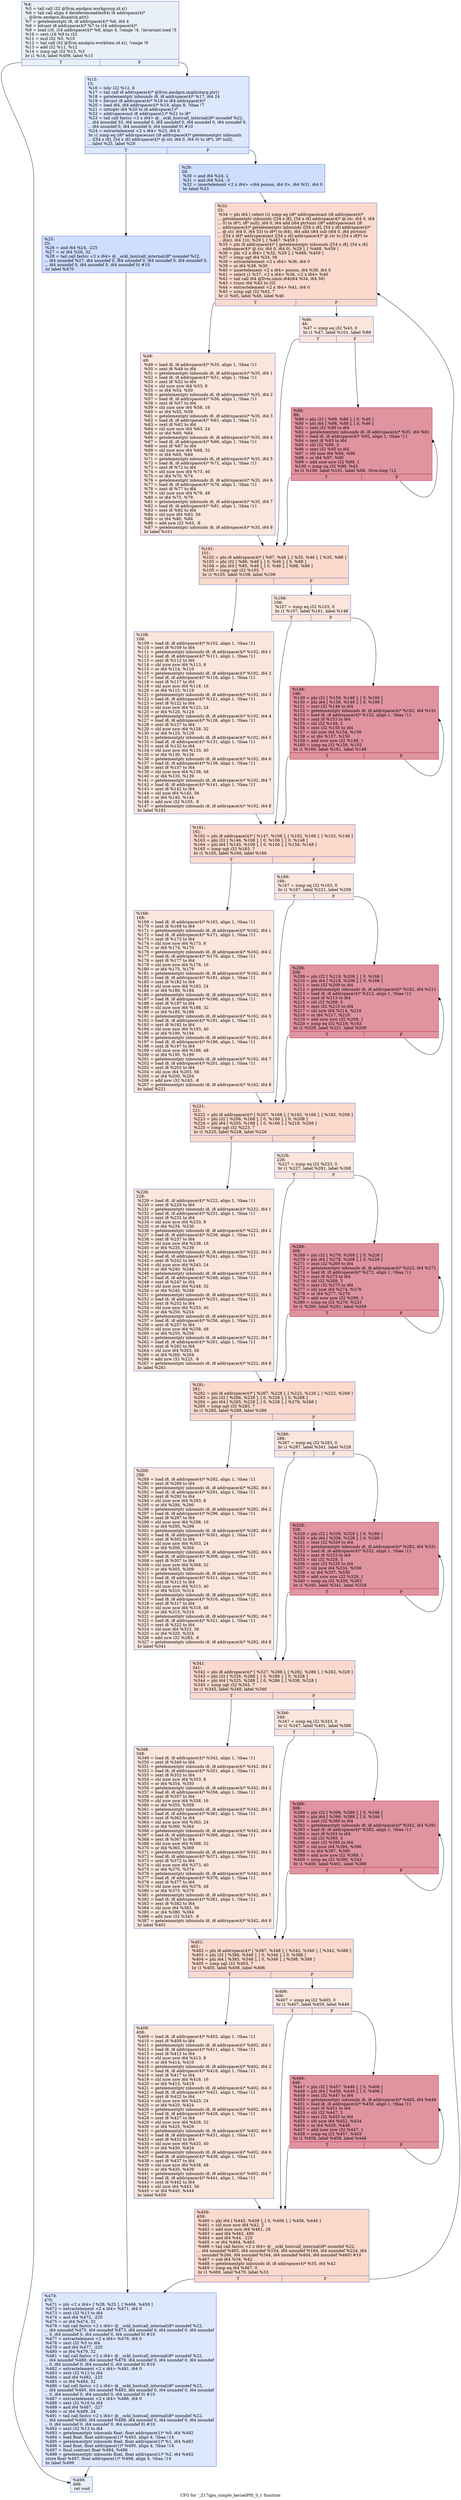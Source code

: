 digraph "CFG for '_Z17gpu_simple_kernelPfS_S_i' function" {
	label="CFG for '_Z17gpu_simple_kernelPfS_S_i' function";

	Node0x45be270 [shape=record,color="#3d50c3ff", style=filled, fillcolor="#cedaeb70",label="{%4:\l  %5 = tail call i32 @llvm.amdgcn.workgroup.id.x()\l  %6 = tail call align 4 dereferenceable(64) i8 addrspace(4)*\l... @llvm.amdgcn.dispatch.ptr()\l  %7 = getelementptr i8, i8 addrspace(4)* %6, i64 4\l  %8 = bitcast i8 addrspace(4)* %7 to i16 addrspace(4)*\l  %9 = load i16, i16 addrspace(4)* %8, align 4, !range !4, !invariant.load !5\l  %10 = zext i16 %9 to i32\l  %11 = mul i32 %5, %10\l  %12 = tail call i32 @llvm.amdgcn.workitem.id.x(), !range !6\l  %13 = add i32 %11, %12\l  %14 = icmp sgt i32 %13, %3\l  br i1 %14, label %499, label %15\l|{<s0>T|<s1>F}}"];
	Node0x45be270:s0 -> Node0x45c0180;
	Node0x45be270:s1 -> Node0x45c0210;
	Node0x45c0210 [shape=record,color="#3d50c3ff", style=filled, fillcolor="#b2ccfb70",label="{%15:\l15:                                               \l  %16 = lshr i32 %12, 6\l  %17 = tail call i8 addrspace(4)* @llvm.amdgcn.implicitarg.ptr()\l  %18 = getelementptr inbounds i8, i8 addrspace(4)* %17, i64 24\l  %19 = bitcast i8 addrspace(4)* %18 to i64 addrspace(4)*\l  %20 = load i64, i64 addrspace(4)* %19, align 8, !tbaa !7\l  %21 = inttoptr i64 %20 to i8 addrspace(1)*\l  %22 = addrspacecast i8 addrspace(1)* %21 to i8*\l  %23 = tail call fastcc \<2 x i64\> @__ockl_hostcall_internal(i8* noundef %22,\l... i64 noundef 33, i64 noundef 0, i64 noundef 0, i64 noundef 0, i64 noundef 0,\l... i64 noundef 0, i64 noundef 0, i64 noundef 0) #10\l  %24 = extractelement \<2 x i64\> %23, i64 0\l  br i1 icmp eq (i8* addrspacecast (i8 addrspace(4)* getelementptr inbounds\l... ([54 x i8], [54 x i8] addrspace(4)* @.str, i64 0, i64 0) to i8*), i8* null),\l... label %25, label %29\l|{<s0>T|<s1>F}}"];
	Node0x45c0210:s0 -> Node0x45c1280;
	Node0x45c0210:s1 -> Node0x45c1c70;
	Node0x45c1280 [shape=record,color="#3d50c3ff", style=filled, fillcolor="#93b5fe70",label="{%25:\l25:                                               \l  %26 = and i64 %24, -225\l  %27 = or i64 %26, 32\l  %28 = tail call fastcc \<2 x i64\> @__ockl_hostcall_internal(i8* noundef %22,\l... i64 noundef %27, i64 noundef 0, i64 noundef 0, i64 noundef 0, i64 noundef 0,\l... i64 noundef 0, i64 noundef 0, i64 noundef 0) #10\l  br label %470\l}"];
	Node0x45c1280 -> Node0x45c1f50;
	Node0x45c1c70 [shape=record,color="#3d50c3ff", style=filled, fillcolor="#93b5fe70",label="{%29:\l29:                                               \l  %30 = and i64 %24, 2\l  %31 = and i64 %24, -3\l  %32 = insertelement \<2 x i64\> \<i64 poison, i64 0\>, i64 %31, i64 0\l  br label %33\l}"];
	Node0x45c1c70 -> Node0x45c03e0;
	Node0x45c03e0 [shape=record,color="#3d50c3ff", style=filled, fillcolor="#f7ac8e70",label="{%33:\l33:                                               \l  %34 = phi i64 [ select (i1 icmp eq (i8* addrspacecast (i8 addrspace(4)*\l... getelementptr inbounds ([54 x i8], [54 x i8] addrspace(4)* @.str, i64 0, i64\l... 0) to i8*), i8* null), i64 0, i64 add (i64 ptrtoint (i8* addrspacecast (i8\l... addrspace(4)* getelementptr inbounds ([54 x i8], [54 x i8] addrspace(4)*\l... @.str, i64 0, i64 53) to i8*) to i64), i64 add (i64 sub (i64 0, i64 ptrtoint\l... ([54 x i8]* addrspacecast ([54 x i8] addrspace(4)* @.str to [54 x i8]*) to\l... i64)), i64 1))), %29 ], [ %467, %459 ]\l  %35 = phi i8 addrspace(4)* [ getelementptr inbounds ([54 x i8], [54 x i8]\l... addrspace(4)* @.str, i64 0, i64 0), %29 ], [ %468, %459 ]\l  %36 = phi \<2 x i64\> [ %32, %29 ], [ %466, %459 ]\l  %37 = icmp ugt i64 %34, 56\l  %38 = extractelement \<2 x i64\> %36, i64 0\l  %39 = or i64 %38, %30\l  %40 = insertelement \<2 x i64\> poison, i64 %39, i64 0\l  %41 = select i1 %37, \<2 x i64\> %36, \<2 x i64\> %40\l  %42 = tail call i64 @llvm.umin.i64(i64 %34, i64 56)\l  %43 = trunc i64 %42 to i32\l  %44 = extractelement \<2 x i64\> %41, i64 0\l  %45 = icmp ugt i32 %43, 7\l  br i1 %45, label %48, label %46\l|{<s0>T|<s1>F}}"];
	Node0x45c03e0:s0 -> Node0x45c3b60;
	Node0x45c03e0:s1 -> Node0x45c3bf0;
	Node0x45c3bf0 [shape=record,color="#3d50c3ff", style=filled, fillcolor="#f3c7b170",label="{%46:\l46:                                               \l  %47 = icmp eq i32 %43, 0\l  br i1 %47, label %101, label %88\l|{<s0>T|<s1>F}}"];
	Node0x45c3bf0:s0 -> Node0x45c3df0;
	Node0x45c3bf0:s1 -> Node0x45c3e40;
	Node0x45c3b60 [shape=record,color="#3d50c3ff", style=filled, fillcolor="#f3c7b170",label="{%48:\l48:                                               \l  %49 = load i8, i8 addrspace(4)* %35, align 1, !tbaa !11\l  %50 = zext i8 %49 to i64\l  %51 = getelementptr inbounds i8, i8 addrspace(4)* %35, i64 1\l  %52 = load i8, i8 addrspace(4)* %51, align 1, !tbaa !11\l  %53 = zext i8 %52 to i64\l  %54 = shl nuw nsw i64 %53, 8\l  %55 = or i64 %54, %50\l  %56 = getelementptr inbounds i8, i8 addrspace(4)* %35, i64 2\l  %57 = load i8, i8 addrspace(4)* %56, align 1, !tbaa !11\l  %58 = zext i8 %57 to i64\l  %59 = shl nuw nsw i64 %58, 16\l  %60 = or i64 %55, %59\l  %61 = getelementptr inbounds i8, i8 addrspace(4)* %35, i64 3\l  %62 = load i8, i8 addrspace(4)* %61, align 1, !tbaa !11\l  %63 = zext i8 %62 to i64\l  %64 = shl nuw nsw i64 %63, 24\l  %65 = or i64 %60, %64\l  %66 = getelementptr inbounds i8, i8 addrspace(4)* %35, i64 4\l  %67 = load i8, i8 addrspace(4)* %66, align 1, !tbaa !11\l  %68 = zext i8 %67 to i64\l  %69 = shl nuw nsw i64 %68, 32\l  %70 = or i64 %65, %69\l  %71 = getelementptr inbounds i8, i8 addrspace(4)* %35, i64 5\l  %72 = load i8, i8 addrspace(4)* %71, align 1, !tbaa !11\l  %73 = zext i8 %72 to i64\l  %74 = shl nuw nsw i64 %73, 40\l  %75 = or i64 %70, %74\l  %76 = getelementptr inbounds i8, i8 addrspace(4)* %35, i64 6\l  %77 = load i8, i8 addrspace(4)* %76, align 1, !tbaa !11\l  %78 = zext i8 %77 to i64\l  %79 = shl nuw nsw i64 %78, 48\l  %80 = or i64 %75, %79\l  %81 = getelementptr inbounds i8, i8 addrspace(4)* %35, i64 7\l  %82 = load i8, i8 addrspace(4)* %81, align 1, !tbaa !11\l  %83 = zext i8 %82 to i64\l  %84 = shl nuw i64 %83, 56\l  %85 = or i64 %80, %84\l  %86 = add nsw i32 %43, -8\l  %87 = getelementptr inbounds i8, i8 addrspace(4)* %35, i64 8\l  br label %101\l}"];
	Node0x45c3b60 -> Node0x45c3df0;
	Node0x45c3e40 [shape=record,color="#b70d28ff", style=filled, fillcolor="#b70d2870",label="{%88:\l88:                                               \l  %89 = phi i32 [ %99, %88 ], [ 0, %46 ]\l  %90 = phi i64 [ %98, %88 ], [ 0, %46 ]\l  %91 = zext i32 %89 to i64\l  %92 = getelementptr inbounds i8, i8 addrspace(4)* %35, i64 %91\l  %93 = load i8, i8 addrspace(4)* %92, align 1, !tbaa !11\l  %94 = zext i8 %93 to i64\l  %95 = shl i32 %89, 3\l  %96 = zext i32 %95 to i64\l  %97 = shl nuw i64 %94, %96\l  %98 = or i64 %97, %90\l  %99 = add nuw nsw i32 %89, 1\l  %100 = icmp eq i32 %99, %43\l  br i1 %100, label %101, label %88, !llvm.loop !12\l|{<s0>T|<s1>F}}"];
	Node0x45c3e40:s0 -> Node0x45c3df0;
	Node0x45c3e40:s1 -> Node0x45c3e40;
	Node0x45c3df0 [shape=record,color="#3d50c3ff", style=filled, fillcolor="#f7ac8e70",label="{%101:\l101:                                              \l  %102 = phi i8 addrspace(4)* [ %87, %48 ], [ %35, %46 ], [ %35, %88 ]\l  %103 = phi i32 [ %86, %48 ], [ 0, %46 ], [ 0, %88 ]\l  %104 = phi i64 [ %85, %48 ], [ 0, %46 ], [ %98, %88 ]\l  %105 = icmp ugt i32 %103, 7\l  br i1 %105, label %108, label %106\l|{<s0>T|<s1>F}}"];
	Node0x45c3df0:s0 -> Node0x45c6ae0;
	Node0x45c3df0:s1 -> Node0x45c6b30;
	Node0x45c6b30 [shape=record,color="#3d50c3ff", style=filled, fillcolor="#f3c7b170",label="{%106:\l106:                                              \l  %107 = icmp eq i32 %103, 0\l  br i1 %107, label %161, label %148\l|{<s0>T|<s1>F}}"];
	Node0x45c6b30:s0 -> Node0x45c6d00;
	Node0x45c6b30:s1 -> Node0x45c6d50;
	Node0x45c6ae0 [shape=record,color="#3d50c3ff", style=filled, fillcolor="#f3c7b170",label="{%108:\l108:                                              \l  %109 = load i8, i8 addrspace(4)* %102, align 1, !tbaa !11\l  %110 = zext i8 %109 to i64\l  %111 = getelementptr inbounds i8, i8 addrspace(4)* %102, i64 1\l  %112 = load i8, i8 addrspace(4)* %111, align 1, !tbaa !11\l  %113 = zext i8 %112 to i64\l  %114 = shl nuw nsw i64 %113, 8\l  %115 = or i64 %114, %110\l  %116 = getelementptr inbounds i8, i8 addrspace(4)* %102, i64 2\l  %117 = load i8, i8 addrspace(4)* %116, align 1, !tbaa !11\l  %118 = zext i8 %117 to i64\l  %119 = shl nuw nsw i64 %118, 16\l  %120 = or i64 %115, %119\l  %121 = getelementptr inbounds i8, i8 addrspace(4)* %102, i64 3\l  %122 = load i8, i8 addrspace(4)* %121, align 1, !tbaa !11\l  %123 = zext i8 %122 to i64\l  %124 = shl nuw nsw i64 %123, 24\l  %125 = or i64 %120, %124\l  %126 = getelementptr inbounds i8, i8 addrspace(4)* %102, i64 4\l  %127 = load i8, i8 addrspace(4)* %126, align 1, !tbaa !11\l  %128 = zext i8 %127 to i64\l  %129 = shl nuw nsw i64 %128, 32\l  %130 = or i64 %125, %129\l  %131 = getelementptr inbounds i8, i8 addrspace(4)* %102, i64 5\l  %132 = load i8, i8 addrspace(4)* %131, align 1, !tbaa !11\l  %133 = zext i8 %132 to i64\l  %134 = shl nuw nsw i64 %133, 40\l  %135 = or i64 %130, %134\l  %136 = getelementptr inbounds i8, i8 addrspace(4)* %102, i64 6\l  %137 = load i8, i8 addrspace(4)* %136, align 1, !tbaa !11\l  %138 = zext i8 %137 to i64\l  %139 = shl nuw nsw i64 %138, 48\l  %140 = or i64 %135, %139\l  %141 = getelementptr inbounds i8, i8 addrspace(4)* %102, i64 7\l  %142 = load i8, i8 addrspace(4)* %141, align 1, !tbaa !11\l  %143 = zext i8 %142 to i64\l  %144 = shl nuw i64 %143, 56\l  %145 = or i64 %140, %144\l  %146 = add nsw i32 %103, -8\l  %147 = getelementptr inbounds i8, i8 addrspace(4)* %102, i64 8\l  br label %161\l}"];
	Node0x45c6ae0 -> Node0x45c6d00;
	Node0x45c6d50 [shape=record,color="#b70d28ff", style=filled, fillcolor="#b70d2870",label="{%148:\l148:                                              \l  %149 = phi i32 [ %159, %148 ], [ 0, %106 ]\l  %150 = phi i64 [ %158, %148 ], [ 0, %106 ]\l  %151 = zext i32 %149 to i64\l  %152 = getelementptr inbounds i8, i8 addrspace(4)* %102, i64 %151\l  %153 = load i8, i8 addrspace(4)* %152, align 1, !tbaa !11\l  %154 = zext i8 %153 to i64\l  %155 = shl i32 %149, 3\l  %156 = zext i32 %155 to i64\l  %157 = shl nuw i64 %154, %156\l  %158 = or i64 %157, %150\l  %159 = add nuw nsw i32 %149, 1\l  %160 = icmp eq i32 %159, %103\l  br i1 %160, label %161, label %148\l|{<s0>T|<s1>F}}"];
	Node0x45c6d50:s0 -> Node0x45c6d00;
	Node0x45c6d50:s1 -> Node0x45c6d50;
	Node0x45c6d00 [shape=record,color="#3d50c3ff", style=filled, fillcolor="#f7ac8e70",label="{%161:\l161:                                              \l  %162 = phi i8 addrspace(4)* [ %147, %108 ], [ %102, %106 ], [ %102, %148 ]\l  %163 = phi i32 [ %146, %108 ], [ 0, %106 ], [ 0, %148 ]\l  %164 = phi i64 [ %145, %108 ], [ 0, %106 ], [ %158, %148 ]\l  %165 = icmp ugt i32 %163, 7\l  br i1 %165, label %168, label %166\l|{<s0>T|<s1>F}}"];
	Node0x45c6d00:s0 -> Node0x45c9220;
	Node0x45c6d00:s1 -> Node0x45c9270;
	Node0x45c9270 [shape=record,color="#3d50c3ff", style=filled, fillcolor="#f3c7b170",label="{%166:\l166:                                              \l  %167 = icmp eq i32 %163, 0\l  br i1 %167, label %221, label %208\l|{<s0>T|<s1>F}}"];
	Node0x45c9270:s0 -> Node0x45c9400;
	Node0x45c9270:s1 -> Node0x45c9450;
	Node0x45c9220 [shape=record,color="#3d50c3ff", style=filled, fillcolor="#f3c7b170",label="{%168:\l168:                                              \l  %169 = load i8, i8 addrspace(4)* %162, align 1, !tbaa !11\l  %170 = zext i8 %169 to i64\l  %171 = getelementptr inbounds i8, i8 addrspace(4)* %162, i64 1\l  %172 = load i8, i8 addrspace(4)* %171, align 1, !tbaa !11\l  %173 = zext i8 %172 to i64\l  %174 = shl nuw nsw i64 %173, 8\l  %175 = or i64 %174, %170\l  %176 = getelementptr inbounds i8, i8 addrspace(4)* %162, i64 2\l  %177 = load i8, i8 addrspace(4)* %176, align 1, !tbaa !11\l  %178 = zext i8 %177 to i64\l  %179 = shl nuw nsw i64 %178, 16\l  %180 = or i64 %175, %179\l  %181 = getelementptr inbounds i8, i8 addrspace(4)* %162, i64 3\l  %182 = load i8, i8 addrspace(4)* %181, align 1, !tbaa !11\l  %183 = zext i8 %182 to i64\l  %184 = shl nuw nsw i64 %183, 24\l  %185 = or i64 %180, %184\l  %186 = getelementptr inbounds i8, i8 addrspace(4)* %162, i64 4\l  %187 = load i8, i8 addrspace(4)* %186, align 1, !tbaa !11\l  %188 = zext i8 %187 to i64\l  %189 = shl nuw nsw i64 %188, 32\l  %190 = or i64 %185, %189\l  %191 = getelementptr inbounds i8, i8 addrspace(4)* %162, i64 5\l  %192 = load i8, i8 addrspace(4)* %191, align 1, !tbaa !11\l  %193 = zext i8 %192 to i64\l  %194 = shl nuw nsw i64 %193, 40\l  %195 = or i64 %190, %194\l  %196 = getelementptr inbounds i8, i8 addrspace(4)* %162, i64 6\l  %197 = load i8, i8 addrspace(4)* %196, align 1, !tbaa !11\l  %198 = zext i8 %197 to i64\l  %199 = shl nuw nsw i64 %198, 48\l  %200 = or i64 %195, %199\l  %201 = getelementptr inbounds i8, i8 addrspace(4)* %162, i64 7\l  %202 = load i8, i8 addrspace(4)* %201, align 1, !tbaa !11\l  %203 = zext i8 %202 to i64\l  %204 = shl nuw i64 %203, 56\l  %205 = or i64 %200, %204\l  %206 = add nsw i32 %163, -8\l  %207 = getelementptr inbounds i8, i8 addrspace(4)* %162, i64 8\l  br label %221\l}"];
	Node0x45c9220 -> Node0x45c9400;
	Node0x45c9450 [shape=record,color="#b70d28ff", style=filled, fillcolor="#b70d2870",label="{%208:\l208:                                              \l  %209 = phi i32 [ %219, %208 ], [ 0, %166 ]\l  %210 = phi i64 [ %218, %208 ], [ 0, %166 ]\l  %211 = zext i32 %209 to i64\l  %212 = getelementptr inbounds i8, i8 addrspace(4)* %162, i64 %211\l  %213 = load i8, i8 addrspace(4)* %212, align 1, !tbaa !11\l  %214 = zext i8 %213 to i64\l  %215 = shl i32 %209, 3\l  %216 = zext i32 %215 to i64\l  %217 = shl nuw i64 %214, %216\l  %218 = or i64 %217, %210\l  %219 = add nuw nsw i32 %209, 1\l  %220 = icmp eq i32 %219, %163\l  br i1 %220, label %221, label %208\l|{<s0>T|<s1>F}}"];
	Node0x45c9450:s0 -> Node0x45c9400;
	Node0x45c9450:s1 -> Node0x45c9450;
	Node0x45c9400 [shape=record,color="#3d50c3ff", style=filled, fillcolor="#f7ac8e70",label="{%221:\l221:                                              \l  %222 = phi i8 addrspace(4)* [ %207, %168 ], [ %162, %166 ], [ %162, %208 ]\l  %223 = phi i32 [ %206, %168 ], [ 0, %166 ], [ 0, %208 ]\l  %224 = phi i64 [ %205, %168 ], [ 0, %166 ], [ %218, %208 ]\l  %225 = icmp ugt i32 %223, 7\l  br i1 %225, label %228, label %226\l|{<s0>T|<s1>F}}"];
	Node0x45c9400:s0 -> Node0x45cb4a0;
	Node0x45c9400:s1 -> Node0x45cb4f0;
	Node0x45cb4f0 [shape=record,color="#3d50c3ff", style=filled, fillcolor="#f3c7b170",label="{%226:\l226:                                              \l  %227 = icmp eq i32 %223, 0\l  br i1 %227, label %281, label %268\l|{<s0>T|<s1>F}}"];
	Node0x45cb4f0:s0 -> Node0x45cb680;
	Node0x45cb4f0:s1 -> Node0x45cb6d0;
	Node0x45cb4a0 [shape=record,color="#3d50c3ff", style=filled, fillcolor="#f3c7b170",label="{%228:\l228:                                              \l  %229 = load i8, i8 addrspace(4)* %222, align 1, !tbaa !11\l  %230 = zext i8 %229 to i64\l  %231 = getelementptr inbounds i8, i8 addrspace(4)* %222, i64 1\l  %232 = load i8, i8 addrspace(4)* %231, align 1, !tbaa !11\l  %233 = zext i8 %232 to i64\l  %234 = shl nuw nsw i64 %233, 8\l  %235 = or i64 %234, %230\l  %236 = getelementptr inbounds i8, i8 addrspace(4)* %222, i64 2\l  %237 = load i8, i8 addrspace(4)* %236, align 1, !tbaa !11\l  %238 = zext i8 %237 to i64\l  %239 = shl nuw nsw i64 %238, 16\l  %240 = or i64 %235, %239\l  %241 = getelementptr inbounds i8, i8 addrspace(4)* %222, i64 3\l  %242 = load i8, i8 addrspace(4)* %241, align 1, !tbaa !11\l  %243 = zext i8 %242 to i64\l  %244 = shl nuw nsw i64 %243, 24\l  %245 = or i64 %240, %244\l  %246 = getelementptr inbounds i8, i8 addrspace(4)* %222, i64 4\l  %247 = load i8, i8 addrspace(4)* %246, align 1, !tbaa !11\l  %248 = zext i8 %247 to i64\l  %249 = shl nuw nsw i64 %248, 32\l  %250 = or i64 %245, %249\l  %251 = getelementptr inbounds i8, i8 addrspace(4)* %222, i64 5\l  %252 = load i8, i8 addrspace(4)* %251, align 1, !tbaa !11\l  %253 = zext i8 %252 to i64\l  %254 = shl nuw nsw i64 %253, 40\l  %255 = or i64 %250, %254\l  %256 = getelementptr inbounds i8, i8 addrspace(4)* %222, i64 6\l  %257 = load i8, i8 addrspace(4)* %256, align 1, !tbaa !11\l  %258 = zext i8 %257 to i64\l  %259 = shl nuw nsw i64 %258, 48\l  %260 = or i64 %255, %259\l  %261 = getelementptr inbounds i8, i8 addrspace(4)* %222, i64 7\l  %262 = load i8, i8 addrspace(4)* %261, align 1, !tbaa !11\l  %263 = zext i8 %262 to i64\l  %264 = shl nuw i64 %263, 56\l  %265 = or i64 %260, %264\l  %266 = add nsw i32 %223, -8\l  %267 = getelementptr inbounds i8, i8 addrspace(4)* %222, i64 8\l  br label %281\l}"];
	Node0x45cb4a0 -> Node0x45cb680;
	Node0x45cb6d0 [shape=record,color="#b70d28ff", style=filled, fillcolor="#b70d2870",label="{%268:\l268:                                              \l  %269 = phi i32 [ %279, %268 ], [ 0, %226 ]\l  %270 = phi i64 [ %278, %268 ], [ 0, %226 ]\l  %271 = zext i32 %269 to i64\l  %272 = getelementptr inbounds i8, i8 addrspace(4)* %222, i64 %271\l  %273 = load i8, i8 addrspace(4)* %272, align 1, !tbaa !11\l  %274 = zext i8 %273 to i64\l  %275 = shl i32 %269, 3\l  %276 = zext i32 %275 to i64\l  %277 = shl nuw i64 %274, %276\l  %278 = or i64 %277, %270\l  %279 = add nuw nsw i32 %269, 1\l  %280 = icmp eq i32 %279, %223\l  br i1 %280, label %281, label %268\l|{<s0>T|<s1>F}}"];
	Node0x45cb6d0:s0 -> Node0x45cb680;
	Node0x45cb6d0:s1 -> Node0x45cb6d0;
	Node0x45cb680 [shape=record,color="#3d50c3ff", style=filled, fillcolor="#f7ac8e70",label="{%281:\l281:                                              \l  %282 = phi i8 addrspace(4)* [ %267, %228 ], [ %222, %226 ], [ %222, %268 ]\l  %283 = phi i32 [ %266, %228 ], [ 0, %226 ], [ 0, %268 ]\l  %284 = phi i64 [ %265, %228 ], [ 0, %226 ], [ %278, %268 ]\l  %285 = icmp ugt i32 %283, 7\l  br i1 %285, label %288, label %286\l|{<s0>T|<s1>F}}"];
	Node0x45cb680:s0 -> Node0x45cdef0;
	Node0x45cb680:s1 -> Node0x45cdf40;
	Node0x45cdf40 [shape=record,color="#3d50c3ff", style=filled, fillcolor="#f3c7b170",label="{%286:\l286:                                              \l  %287 = icmp eq i32 %283, 0\l  br i1 %287, label %341, label %328\l|{<s0>T|<s1>F}}"];
	Node0x45cdf40:s0 -> Node0x45ce0d0;
	Node0x45cdf40:s1 -> Node0x45ce120;
	Node0x45cdef0 [shape=record,color="#3d50c3ff", style=filled, fillcolor="#f3c7b170",label="{%288:\l288:                                              \l  %289 = load i8, i8 addrspace(4)* %282, align 1, !tbaa !11\l  %290 = zext i8 %289 to i64\l  %291 = getelementptr inbounds i8, i8 addrspace(4)* %282, i64 1\l  %292 = load i8, i8 addrspace(4)* %291, align 1, !tbaa !11\l  %293 = zext i8 %292 to i64\l  %294 = shl nuw nsw i64 %293, 8\l  %295 = or i64 %294, %290\l  %296 = getelementptr inbounds i8, i8 addrspace(4)* %282, i64 2\l  %297 = load i8, i8 addrspace(4)* %296, align 1, !tbaa !11\l  %298 = zext i8 %297 to i64\l  %299 = shl nuw nsw i64 %298, 16\l  %300 = or i64 %295, %299\l  %301 = getelementptr inbounds i8, i8 addrspace(4)* %282, i64 3\l  %302 = load i8, i8 addrspace(4)* %301, align 1, !tbaa !11\l  %303 = zext i8 %302 to i64\l  %304 = shl nuw nsw i64 %303, 24\l  %305 = or i64 %300, %304\l  %306 = getelementptr inbounds i8, i8 addrspace(4)* %282, i64 4\l  %307 = load i8, i8 addrspace(4)* %306, align 1, !tbaa !11\l  %308 = zext i8 %307 to i64\l  %309 = shl nuw nsw i64 %308, 32\l  %310 = or i64 %305, %309\l  %311 = getelementptr inbounds i8, i8 addrspace(4)* %282, i64 5\l  %312 = load i8, i8 addrspace(4)* %311, align 1, !tbaa !11\l  %313 = zext i8 %312 to i64\l  %314 = shl nuw nsw i64 %313, 40\l  %315 = or i64 %310, %314\l  %316 = getelementptr inbounds i8, i8 addrspace(4)* %282, i64 6\l  %317 = load i8, i8 addrspace(4)* %316, align 1, !tbaa !11\l  %318 = zext i8 %317 to i64\l  %319 = shl nuw nsw i64 %318, 48\l  %320 = or i64 %315, %319\l  %321 = getelementptr inbounds i8, i8 addrspace(4)* %282, i64 7\l  %322 = load i8, i8 addrspace(4)* %321, align 1, !tbaa !11\l  %323 = zext i8 %322 to i64\l  %324 = shl nuw i64 %323, 56\l  %325 = or i64 %320, %324\l  %326 = add nsw i32 %283, -8\l  %327 = getelementptr inbounds i8, i8 addrspace(4)* %282, i64 8\l  br label %341\l}"];
	Node0x45cdef0 -> Node0x45ce0d0;
	Node0x45ce120 [shape=record,color="#b70d28ff", style=filled, fillcolor="#b70d2870",label="{%328:\l328:                                              \l  %329 = phi i32 [ %339, %328 ], [ 0, %286 ]\l  %330 = phi i64 [ %338, %328 ], [ 0, %286 ]\l  %331 = zext i32 %329 to i64\l  %332 = getelementptr inbounds i8, i8 addrspace(4)* %282, i64 %331\l  %333 = load i8, i8 addrspace(4)* %332, align 1, !tbaa !11\l  %334 = zext i8 %333 to i64\l  %335 = shl i32 %329, 3\l  %336 = zext i32 %335 to i64\l  %337 = shl nuw i64 %334, %336\l  %338 = or i64 %337, %330\l  %339 = add nuw nsw i32 %329, 1\l  %340 = icmp eq i32 %339, %283\l  br i1 %340, label %341, label %328\l|{<s0>T|<s1>F}}"];
	Node0x45ce120:s0 -> Node0x45ce0d0;
	Node0x45ce120:s1 -> Node0x45ce120;
	Node0x45ce0d0 [shape=record,color="#3d50c3ff", style=filled, fillcolor="#f7ac8e70",label="{%341:\l341:                                              \l  %342 = phi i8 addrspace(4)* [ %327, %288 ], [ %282, %286 ], [ %282, %328 ]\l  %343 = phi i32 [ %326, %288 ], [ 0, %286 ], [ 0, %328 ]\l  %344 = phi i64 [ %325, %288 ], [ 0, %286 ], [ %338, %328 ]\l  %345 = icmp ugt i32 %343, 7\l  br i1 %345, label %348, label %346\l|{<s0>T|<s1>F}}"];
	Node0x45ce0d0:s0 -> Node0x45d0b40;
	Node0x45ce0d0:s1 -> Node0x45d0b90;
	Node0x45d0b90 [shape=record,color="#3d50c3ff", style=filled, fillcolor="#f3c7b170",label="{%346:\l346:                                              \l  %347 = icmp eq i32 %343, 0\l  br i1 %347, label %401, label %388\l|{<s0>T|<s1>F}}"];
	Node0x45d0b90:s0 -> Node0x45d0d20;
	Node0x45d0b90:s1 -> Node0x45d0d70;
	Node0x45d0b40 [shape=record,color="#3d50c3ff", style=filled, fillcolor="#f3c7b170",label="{%348:\l348:                                              \l  %349 = load i8, i8 addrspace(4)* %342, align 1, !tbaa !11\l  %350 = zext i8 %349 to i64\l  %351 = getelementptr inbounds i8, i8 addrspace(4)* %342, i64 1\l  %352 = load i8, i8 addrspace(4)* %351, align 1, !tbaa !11\l  %353 = zext i8 %352 to i64\l  %354 = shl nuw nsw i64 %353, 8\l  %355 = or i64 %354, %350\l  %356 = getelementptr inbounds i8, i8 addrspace(4)* %342, i64 2\l  %357 = load i8, i8 addrspace(4)* %356, align 1, !tbaa !11\l  %358 = zext i8 %357 to i64\l  %359 = shl nuw nsw i64 %358, 16\l  %360 = or i64 %355, %359\l  %361 = getelementptr inbounds i8, i8 addrspace(4)* %342, i64 3\l  %362 = load i8, i8 addrspace(4)* %361, align 1, !tbaa !11\l  %363 = zext i8 %362 to i64\l  %364 = shl nuw nsw i64 %363, 24\l  %365 = or i64 %360, %364\l  %366 = getelementptr inbounds i8, i8 addrspace(4)* %342, i64 4\l  %367 = load i8, i8 addrspace(4)* %366, align 1, !tbaa !11\l  %368 = zext i8 %367 to i64\l  %369 = shl nuw nsw i64 %368, 32\l  %370 = or i64 %365, %369\l  %371 = getelementptr inbounds i8, i8 addrspace(4)* %342, i64 5\l  %372 = load i8, i8 addrspace(4)* %371, align 1, !tbaa !11\l  %373 = zext i8 %372 to i64\l  %374 = shl nuw nsw i64 %373, 40\l  %375 = or i64 %370, %374\l  %376 = getelementptr inbounds i8, i8 addrspace(4)* %342, i64 6\l  %377 = load i8, i8 addrspace(4)* %376, align 1, !tbaa !11\l  %378 = zext i8 %377 to i64\l  %379 = shl nuw nsw i64 %378, 48\l  %380 = or i64 %375, %379\l  %381 = getelementptr inbounds i8, i8 addrspace(4)* %342, i64 7\l  %382 = load i8, i8 addrspace(4)* %381, align 1, !tbaa !11\l  %383 = zext i8 %382 to i64\l  %384 = shl nuw i64 %383, 56\l  %385 = or i64 %380, %384\l  %386 = add nsw i32 %343, -8\l  %387 = getelementptr inbounds i8, i8 addrspace(4)* %342, i64 8\l  br label %401\l}"];
	Node0x45d0b40 -> Node0x45d0d20;
	Node0x45d0d70 [shape=record,color="#b70d28ff", style=filled, fillcolor="#b70d2870",label="{%388:\l388:                                              \l  %389 = phi i32 [ %399, %388 ], [ 0, %346 ]\l  %390 = phi i64 [ %398, %388 ], [ 0, %346 ]\l  %391 = zext i32 %389 to i64\l  %392 = getelementptr inbounds i8, i8 addrspace(4)* %342, i64 %391\l  %393 = load i8, i8 addrspace(4)* %392, align 1, !tbaa !11\l  %394 = zext i8 %393 to i64\l  %395 = shl i32 %389, 3\l  %396 = zext i32 %395 to i64\l  %397 = shl nuw i64 %394, %396\l  %398 = or i64 %397, %390\l  %399 = add nuw nsw i32 %389, 1\l  %400 = icmp eq i32 %399, %343\l  br i1 %400, label %401, label %388\l|{<s0>T|<s1>F}}"];
	Node0x45d0d70:s0 -> Node0x45d0d20;
	Node0x45d0d70:s1 -> Node0x45d0d70;
	Node0x45d0d20 [shape=record,color="#3d50c3ff", style=filled, fillcolor="#f7ac8e70",label="{%401:\l401:                                              \l  %402 = phi i8 addrspace(4)* [ %387, %348 ], [ %342, %346 ], [ %342, %388 ]\l  %403 = phi i32 [ %386, %348 ], [ 0, %346 ], [ 0, %388 ]\l  %404 = phi i64 [ %385, %348 ], [ 0, %346 ], [ %398, %388 ]\l  %405 = icmp ugt i32 %403, 7\l  br i1 %405, label %408, label %406\l|{<s0>T|<s1>F}}"];
	Node0x45d0d20:s0 -> Node0x45d33a0;
	Node0x45d0d20:s1 -> Node0x45d33f0;
	Node0x45d33f0 [shape=record,color="#3d50c3ff", style=filled, fillcolor="#f3c7b170",label="{%406:\l406:                                              \l  %407 = icmp eq i32 %403, 0\l  br i1 %407, label %459, label %446\l|{<s0>T|<s1>F}}"];
	Node0x45d33f0:s0 -> Node0x45c3090;
	Node0x45d33f0:s1 -> Node0x45d3580;
	Node0x45d33a0 [shape=record,color="#3d50c3ff", style=filled, fillcolor="#f3c7b170",label="{%408:\l408:                                              \l  %409 = load i8, i8 addrspace(4)* %402, align 1, !tbaa !11\l  %410 = zext i8 %409 to i64\l  %411 = getelementptr inbounds i8, i8 addrspace(4)* %402, i64 1\l  %412 = load i8, i8 addrspace(4)* %411, align 1, !tbaa !11\l  %413 = zext i8 %412 to i64\l  %414 = shl nuw nsw i64 %413, 8\l  %415 = or i64 %414, %410\l  %416 = getelementptr inbounds i8, i8 addrspace(4)* %402, i64 2\l  %417 = load i8, i8 addrspace(4)* %416, align 1, !tbaa !11\l  %418 = zext i8 %417 to i64\l  %419 = shl nuw nsw i64 %418, 16\l  %420 = or i64 %415, %419\l  %421 = getelementptr inbounds i8, i8 addrspace(4)* %402, i64 3\l  %422 = load i8, i8 addrspace(4)* %421, align 1, !tbaa !11\l  %423 = zext i8 %422 to i64\l  %424 = shl nuw nsw i64 %423, 24\l  %425 = or i64 %420, %424\l  %426 = getelementptr inbounds i8, i8 addrspace(4)* %402, i64 4\l  %427 = load i8, i8 addrspace(4)* %426, align 1, !tbaa !11\l  %428 = zext i8 %427 to i64\l  %429 = shl nuw nsw i64 %428, 32\l  %430 = or i64 %425, %429\l  %431 = getelementptr inbounds i8, i8 addrspace(4)* %402, i64 5\l  %432 = load i8, i8 addrspace(4)* %431, align 1, !tbaa !11\l  %433 = zext i8 %432 to i64\l  %434 = shl nuw nsw i64 %433, 40\l  %435 = or i64 %430, %434\l  %436 = getelementptr inbounds i8, i8 addrspace(4)* %402, i64 6\l  %437 = load i8, i8 addrspace(4)* %436, align 1, !tbaa !11\l  %438 = zext i8 %437 to i64\l  %439 = shl nuw nsw i64 %438, 48\l  %440 = or i64 %435, %439\l  %441 = getelementptr inbounds i8, i8 addrspace(4)* %402, i64 7\l  %442 = load i8, i8 addrspace(4)* %441, align 1, !tbaa !11\l  %443 = zext i8 %442 to i64\l  %444 = shl nuw i64 %443, 56\l  %445 = or i64 %440, %444\l  br label %459\l}"];
	Node0x45d33a0 -> Node0x45c3090;
	Node0x45d3580 [shape=record,color="#b70d28ff", style=filled, fillcolor="#b70d2870",label="{%446:\l446:                                              \l  %447 = phi i32 [ %457, %446 ], [ 0, %406 ]\l  %448 = phi i64 [ %456, %446 ], [ 0, %406 ]\l  %449 = zext i32 %447 to i64\l  %450 = getelementptr inbounds i8, i8 addrspace(4)* %402, i64 %449\l  %451 = load i8, i8 addrspace(4)* %450, align 1, !tbaa !11\l  %452 = zext i8 %451 to i64\l  %453 = shl i32 %447, 3\l  %454 = zext i32 %453 to i64\l  %455 = shl nuw i64 %452, %454\l  %456 = or i64 %455, %448\l  %457 = add nuw nsw i32 %447, 1\l  %458 = icmp eq i32 %457, %403\l  br i1 %458, label %459, label %446\l|{<s0>T|<s1>F}}"];
	Node0x45d3580:s0 -> Node0x45c3090;
	Node0x45d3580:s1 -> Node0x45d3580;
	Node0x45c3090 [shape=record,color="#3d50c3ff", style=filled, fillcolor="#f7ac8e70",label="{%459:\l459:                                              \l  %460 = phi i64 [ %445, %408 ], [ 0, %406 ], [ %456, %446 ]\l  %461 = shl nuw nsw i64 %42, 2\l  %462 = add nuw nsw i64 %461, 28\l  %463 = and i64 %462, 480\l  %464 = and i64 %44, -225\l  %465 = or i64 %464, %463\l  %466 = tail call fastcc \<2 x i64\> @__ockl_hostcall_internal(i8* noundef %22,\l... i64 noundef %465, i64 noundef %104, i64 noundef %164, i64 noundef %224, i64\l... noundef %284, i64 noundef %344, i64 noundef %404, i64 noundef %460) #10\l  %467 = sub i64 %34, %42\l  %468 = getelementptr inbounds i8, i8 addrspace(4)* %35, i64 %42\l  %469 = icmp eq i64 %467, 0\l  br i1 %469, label %470, label %33\l|{<s0>T|<s1>F}}"];
	Node0x45c3090:s0 -> Node0x45c1f50;
	Node0x45c3090:s1 -> Node0x45c03e0;
	Node0x45c1f50 [shape=record,color="#3d50c3ff", style=filled, fillcolor="#b2ccfb70",label="{%470:\l470:                                              \l  %471 = phi \<2 x i64\> [ %28, %25 ], [ %466, %459 ]\l  %472 = extractelement \<2 x i64\> %471, i64 0\l  %473 = zext i32 %13 to i64\l  %474 = and i64 %472, -225\l  %475 = or i64 %474, 32\l  %476 = tail call fastcc \<2 x i64\> @__ockl_hostcall_internal(i8* noundef %22,\l... i64 noundef %475, i64 noundef %473, i64 noundef 0, i64 noundef 0, i64 noundef\l... 0, i64 noundef 0, i64 noundef 0, i64 noundef 0) #10\l  %477 = extractelement \<2 x i64\> %476, i64 0\l  %478 = zext i32 %5 to i64\l  %479 = and i64 %477, -225\l  %480 = or i64 %479, 32\l  %481 = tail call fastcc \<2 x i64\> @__ockl_hostcall_internal(i8* noundef %22,\l... i64 noundef %480, i64 noundef %478, i64 noundef 0, i64 noundef 0, i64 noundef\l... 0, i64 noundef 0, i64 noundef 0, i64 noundef 0) #10\l  %482 = extractelement \<2 x i64\> %481, i64 0\l  %483 = zext i32 %12 to i64\l  %484 = and i64 %482, -225\l  %485 = or i64 %484, 32\l  %486 = tail call fastcc \<2 x i64\> @__ockl_hostcall_internal(i8* noundef %22,\l... i64 noundef %485, i64 noundef %483, i64 noundef 0, i64 noundef 0, i64 noundef\l... 0, i64 noundef 0, i64 noundef 0, i64 noundef 0) #10\l  %487 = extractelement \<2 x i64\> %486, i64 0\l  %488 = zext i32 %16 to i64\l  %489 = and i64 %487, -227\l  %490 = or i64 %489, 34\l  %491 = tail call fastcc \<2 x i64\> @__ockl_hostcall_internal(i8* noundef %22,\l... i64 noundef %490, i64 noundef %488, i64 noundef 0, i64 noundef 0, i64 noundef\l... 0, i64 noundef 0, i64 noundef 0, i64 noundef 0) #10\l  %492 = sext i32 %13 to i64\l  %493 = getelementptr inbounds float, float addrspace(1)* %0, i64 %492\l  %494 = load float, float addrspace(1)* %493, align 4, !tbaa !14\l  %495 = getelementptr inbounds float, float addrspace(1)* %1, i64 %492\l  %496 = load float, float addrspace(1)* %495, align 4, !tbaa !14\l  %497 = fmul contract float %494, %496\l  %498 = getelementptr inbounds float, float addrspace(1)* %2, i64 %492\l  store float %497, float addrspace(1)* %498, align 4, !tbaa !14\l  br label %499\l}"];
	Node0x45c1f50 -> Node0x45c0180;
	Node0x45c0180 [shape=record,color="#3d50c3ff", style=filled, fillcolor="#cedaeb70",label="{%499:\l499:                                              \l  ret void\l}"];
}
